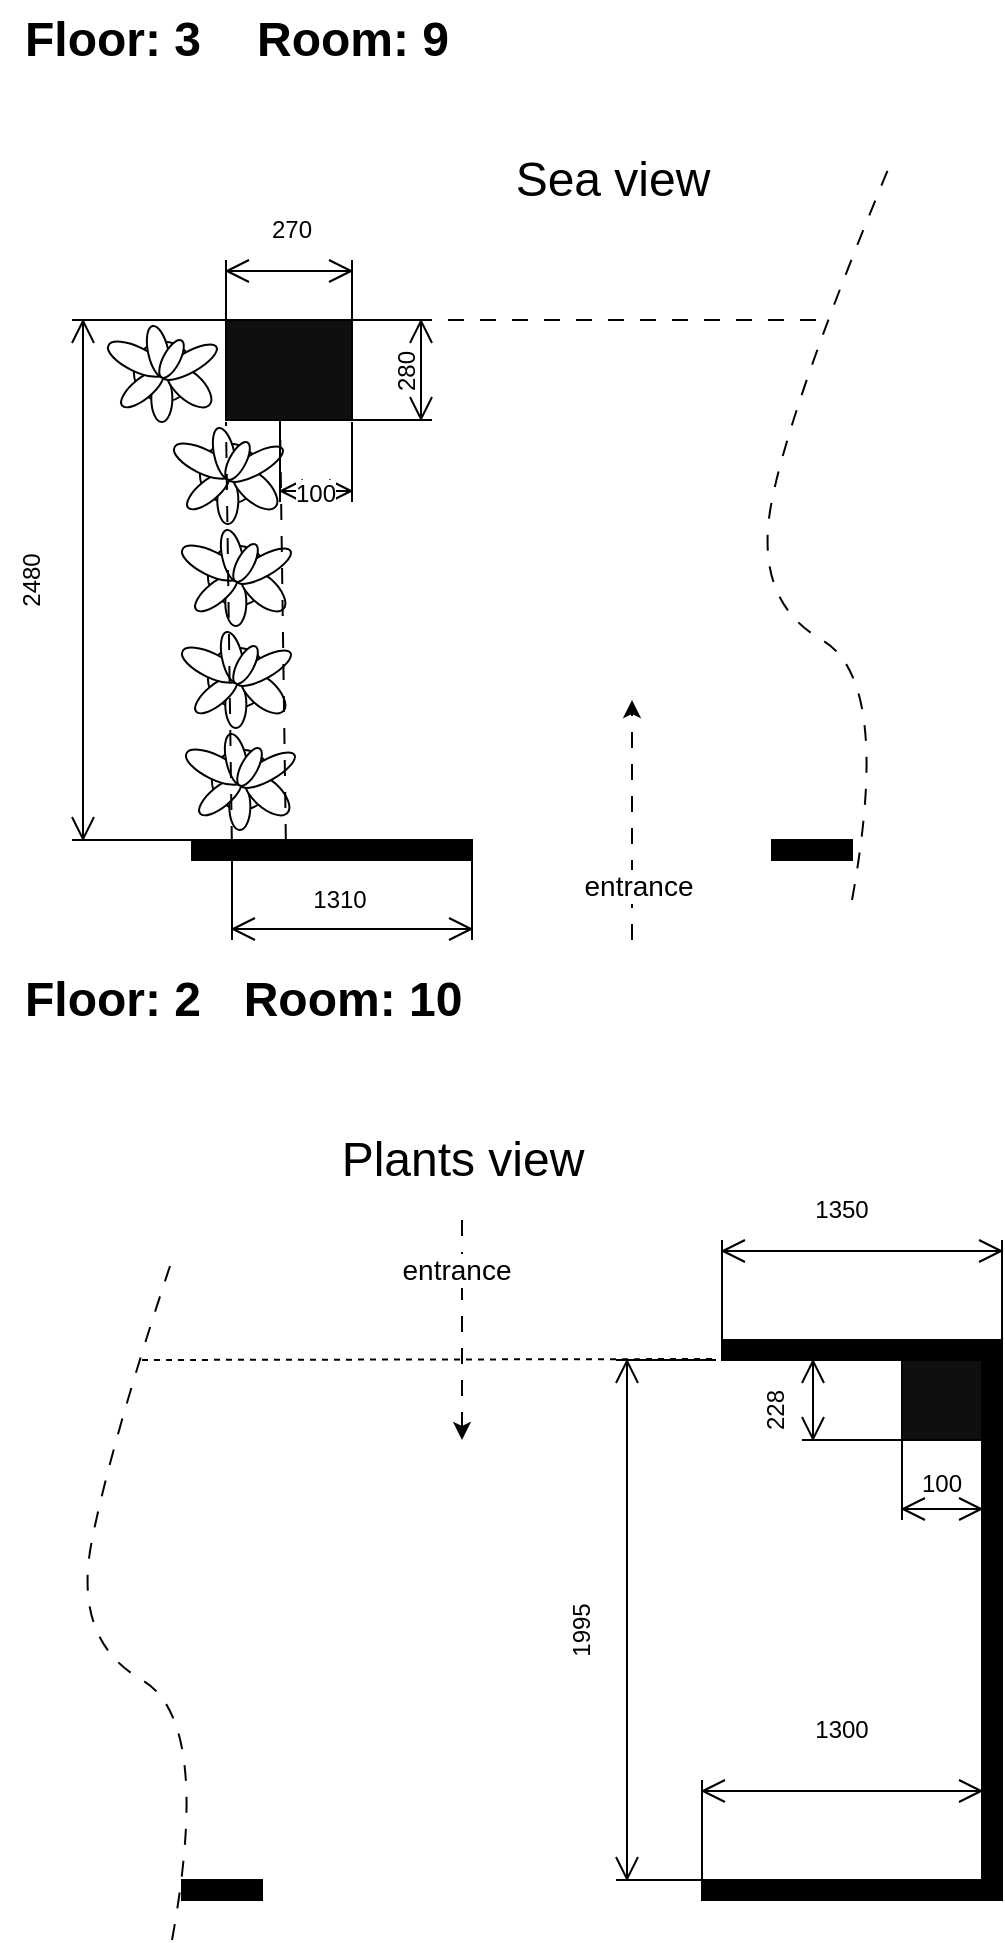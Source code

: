 <mxfile version="20.8.5" type="github">
  <diagram id="Hkj4WFlvK4-08UBy-HWi" name="Page-1">
    <mxGraphModel dx="1218" dy="785" grid="1" gridSize="10" guides="1" tooltips="1" connect="1" arrows="1" fold="1" page="1" pageScale="1" pageWidth="850" pageHeight="1100" math="0" shadow="0">
      <root>
        <mxCell id="0" />
        <mxCell id="1" parent="0" />
        <mxCell id="1bVyddex_vhO6T4n7lc5-1" value="Floor: 3" style="text;strokeColor=none;fillColor=none;html=1;fontSize=24;fontStyle=1;verticalAlign=middle;align=center;" parent="1" vertex="1">
          <mxGeometry x="40" y="40" width="100" height="40" as="geometry" />
        </mxCell>
        <mxCell id="1bVyddex_vhO6T4n7lc5-2" value="Room: 9" style="text;strokeColor=none;fillColor=none;html=1;fontSize=24;fontStyle=1;verticalAlign=middle;align=center;" parent="1" vertex="1">
          <mxGeometry x="160" y="40" width="100" height="40" as="geometry" />
        </mxCell>
        <mxCell id="1bVyddex_vhO6T4n7lc5-31" value="" style="verticalLabelPosition=bottom;html=1;verticalAlign=top;align=center;shape=mxgraph.floorplan.wall;fillColor=strokeColor;" parent="1" vertex="1">
          <mxGeometry x="385" y="980" width="140" height="10" as="geometry" />
        </mxCell>
        <mxCell id="1bVyddex_vhO6T4n7lc5-35" value="" style="verticalLabelPosition=bottom;html=1;verticalAlign=top;align=center;shape=mxgraph.floorplan.wall;fillColor=strokeColor;" parent="1" vertex="1">
          <mxGeometry x="125" y="980" width="40" height="10" as="geometry" />
        </mxCell>
        <mxCell id="1bVyddex_vhO6T4n7lc5-38" value="Plants view" style="text;strokeColor=none;fillColor=none;html=1;fontSize=24;fontStyle=0;verticalAlign=middle;align=center;" parent="1" vertex="1">
          <mxGeometry x="215" y="600" width="100" height="40" as="geometry" />
        </mxCell>
        <mxCell id="1bVyddex_vhO6T4n7lc5-39" value="" style="endArrow=classic;html=1;rounded=0;dashed=1;dashPattern=8 8;" parent="1" edge="1">
          <mxGeometry width="50" height="50" relative="1" as="geometry">
            <mxPoint x="265" y="650" as="sourcePoint" />
            <mxPoint x="265" y="760" as="targetPoint" />
          </mxGeometry>
        </mxCell>
        <mxCell id="1bVyddex_vhO6T4n7lc5-40" value="entrance" style="edgeLabel;html=1;align=center;verticalAlign=middle;resizable=0;points=[];fontSize=14;" parent="1bVyddex_vhO6T4n7lc5-39" vertex="1" connectable="0">
          <mxGeometry x="-0.544" y="-3" relative="1" as="geometry">
            <mxPoint as="offset" />
          </mxGeometry>
        </mxCell>
        <mxCell id="1bVyddex_vhO6T4n7lc5-41" value="" style="shape=dimension;direction=south;whiteSpace=wrap;html=1;align=left;points=[];verticalAlign=middle;labelBackgroundColor=#ffffff;fillColor=#0F0F0F;" parent="1" vertex="1">
          <mxGeometry x="342" y="720" width="50" height="260" as="geometry" />
        </mxCell>
        <mxCell id="1bVyddex_vhO6T4n7lc5-47" value="" style="curved=1;endArrow=none;html=1;rounded=0;dashed=1;dashPattern=8 8;strokeColor=default;endFill=0;" parent="1" edge="1">
          <mxGeometry width="50" height="50" relative="1" as="geometry">
            <mxPoint x="120" y="1010" as="sourcePoint" />
            <mxPoint x="120" y="670" as="targetPoint" />
            <Array as="points">
              <mxPoint x="140" y="900" />
              <mxPoint x="70" y="860" />
              <mxPoint x="90" y="760" />
            </Array>
          </mxGeometry>
        </mxCell>
        <mxCell id="1bVyddex_vhO6T4n7lc5-48" value="Floor: 2" style="text;strokeColor=none;fillColor=none;html=1;fontSize=24;fontStyle=1;verticalAlign=middle;align=center;" parent="1" vertex="1">
          <mxGeometry x="40" y="520" width="100" height="40" as="geometry" />
        </mxCell>
        <mxCell id="1bVyddex_vhO6T4n7lc5-49" value="Room: 10" style="text;strokeColor=none;fillColor=none;html=1;fontSize=24;fontStyle=1;verticalAlign=middle;align=center;" parent="1" vertex="1">
          <mxGeometry x="160" y="520" width="100" height="40" as="geometry" />
        </mxCell>
        <mxCell id="oBSs_YmFE9YkTBr1z26G-1" value="" style="verticalLabelPosition=bottom;html=1;verticalAlign=top;align=center;shape=mxgraph.floorplan.wall;fillColor=strokeColor;direction=south;fontSize=14;" parent="1" vertex="1">
          <mxGeometry x="525" y="720" width="10" height="270" as="geometry" />
        </mxCell>
        <mxCell id="oBSs_YmFE9YkTBr1z26G-2" value="" style="rounded=0;whiteSpace=wrap;html=1;fillColor=#0F0F0F;" parent="1" vertex="1">
          <mxGeometry x="485" y="720" width="40" height="40" as="geometry" />
        </mxCell>
        <mxCell id="oBSs_YmFE9YkTBr1z26G-4" value="" style="endArrow=none;dashed=1;html=1;rounded=0;dashPattern=8 8;strokeColor=default;fontSize=14;entryX=0;entryY=0;entryDx=0;entryDy=0;startArrow=none;" parent="1" target="oBSs_YmFE9YkTBr1z26G-2" edge="1" source="Dw6zSHdeWeAoXAIMalIu-27">
          <mxGeometry width="50" height="50" relative="1" as="geometry">
            <mxPoint x="105" y="720" as="sourcePoint" />
            <mxPoint x="465" y="740" as="targetPoint" />
          </mxGeometry>
        </mxCell>
        <mxCell id="oBSs_YmFE9YkTBr1z26G-5" value="" style="shape=dimension;whiteSpace=wrap;html=1;align=center;points=[];verticalAlign=bottom;spacingBottom=-5;labelBackgroundColor=#ffffff;fontSize=14;fillColor=#0F0F0F;" parent="1" vertex="1">
          <mxGeometry x="485" y="760" width="40" height="40" as="geometry" />
        </mxCell>
        <mxCell id="oBSs_YmFE9YkTBr1z26G-6" value="" style="shape=dimension;direction=south;whiteSpace=wrap;html=1;align=left;points=[];verticalAlign=middle;labelBackgroundColor=#ffffff;fontSize=14;fillColor=#0F0F0F;" parent="1" vertex="1">
          <mxGeometry x="435" y="720" width="50" height="40" as="geometry" />
        </mxCell>
        <mxCell id="oBSs_YmFE9YkTBr1z26G-9" value="" style="shape=dimension;direction=west;whiteSpace=wrap;html=1;align=center;points=[];verticalAlign=top;spacingTop=-8;labelBackgroundColor=#ffffff;fontSize=14;fillColor=#0F0F0F;" parent="1" vertex="1">
          <mxGeometry x="385" y="930" width="140" height="60" as="geometry" />
        </mxCell>
        <mxCell id="Dw6zSHdeWeAoXAIMalIu-1" value="" style="verticalLabelPosition=bottom;html=1;verticalAlign=top;align=center;shape=mxgraph.floorplan.plant;" vertex="1" parent="1">
          <mxGeometry x="90" y="200" width="47" height="51" as="geometry" />
        </mxCell>
        <mxCell id="Dw6zSHdeWeAoXAIMalIu-2" value="" style="verticalLabelPosition=bottom;html=1;verticalAlign=top;align=center;shape=mxgraph.floorplan.wall;fillColor=strokeColor;" vertex="1" parent="1">
          <mxGeometry x="420" y="460" width="40" height="10" as="geometry" />
        </mxCell>
        <mxCell id="Dw6zSHdeWeAoXAIMalIu-3" value="" style="verticalLabelPosition=bottom;html=1;verticalAlign=top;align=center;shape=mxgraph.floorplan.plant;" vertex="1" parent="1">
          <mxGeometry x="127" y="302" width="47" height="51" as="geometry" />
        </mxCell>
        <mxCell id="Dw6zSHdeWeAoXAIMalIu-4" value="" style="verticalLabelPosition=bottom;html=1;verticalAlign=top;align=center;shape=mxgraph.floorplan.plant;" vertex="1" parent="1">
          <mxGeometry x="127" y="353" width="47" height="51" as="geometry" />
        </mxCell>
        <mxCell id="Dw6zSHdeWeAoXAIMalIu-5" value="" style="verticalLabelPosition=bottom;html=1;verticalAlign=top;align=center;shape=mxgraph.floorplan.wall;fillColor=strokeColor;" vertex="1" parent="1">
          <mxGeometry x="130" y="460" width="140" height="10" as="geometry" />
        </mxCell>
        <mxCell id="Dw6zSHdeWeAoXAIMalIu-6" value="" style="verticalLabelPosition=bottom;html=1;verticalAlign=top;align=center;shape=mxgraph.floorplan.plant;" vertex="1" parent="1">
          <mxGeometry x="129" y="404" width="47" height="51" as="geometry" />
        </mxCell>
        <mxCell id="Dw6zSHdeWeAoXAIMalIu-7" value="" style="rounded=0;whiteSpace=wrap;html=1;fillColor=#0F0F0F;" vertex="1" parent="1">
          <mxGeometry x="147" y="200" width="63" height="50" as="geometry" />
        </mxCell>
        <mxCell id="Dw6zSHdeWeAoXAIMalIu-8" value="Sea view" style="text;strokeColor=none;fillColor=none;html=1;fontSize=24;fontStyle=0;verticalAlign=middle;align=center;" vertex="1" parent="1">
          <mxGeometry x="290" y="110" width="100" height="40" as="geometry" />
        </mxCell>
        <mxCell id="Dw6zSHdeWeAoXAIMalIu-9" value="" style="endArrow=classic;html=1;rounded=0;dashed=1;dashPattern=8 8;" edge="1" parent="1">
          <mxGeometry width="50" height="50" relative="1" as="geometry">
            <mxPoint x="350" y="510" as="sourcePoint" />
            <mxPoint x="350" y="390" as="targetPoint" />
          </mxGeometry>
        </mxCell>
        <mxCell id="Dw6zSHdeWeAoXAIMalIu-10" value="entrance" style="edgeLabel;html=1;align=center;verticalAlign=middle;resizable=0;points=[];fontSize=14;" vertex="1" connectable="0" parent="Dw6zSHdeWeAoXAIMalIu-9">
          <mxGeometry x="-0.544" y="-3" relative="1" as="geometry">
            <mxPoint as="offset" />
          </mxGeometry>
        </mxCell>
        <mxCell id="Dw6zSHdeWeAoXAIMalIu-11" value="" style="shape=dimension;direction=south;whiteSpace=wrap;html=1;align=left;points=[];verticalAlign=middle;labelBackgroundColor=#ffffff;fillColor=#0F0F0F;" vertex="1" parent="1">
          <mxGeometry x="70" y="200" width="90" height="260" as="geometry" />
        </mxCell>
        <mxCell id="Dw6zSHdeWeAoXAIMalIu-12" value="" style="shape=dimension;direction=west;whiteSpace=wrap;html=1;align=center;points=[];verticalAlign=top;spacingTop=-8;labelBackgroundColor=#ffffff;fillColor=#0F0F0F;" vertex="1" parent="1">
          <mxGeometry x="147" y="170" width="63" height="30" as="geometry" />
        </mxCell>
        <mxCell id="Dw6zSHdeWeAoXAIMalIu-13" value="" style="endArrow=none;dashed=1;html=1;rounded=0;dashPattern=8 8;exitX=1;exitY=0;exitDx=0;exitDy=0;" edge="1" parent="1" source="Dw6zSHdeWeAoXAIMalIu-7">
          <mxGeometry width="50" height="50" relative="1" as="geometry">
            <mxPoint x="480" y="320" as="sourcePoint" />
            <mxPoint x="450" y="200" as="targetPoint" />
          </mxGeometry>
        </mxCell>
        <mxCell id="Dw6zSHdeWeAoXAIMalIu-14" value="" style="curved=1;endArrow=none;html=1;rounded=0;dashed=1;dashPattern=8 8;strokeColor=default;endFill=0;" edge="1" parent="1">
          <mxGeometry width="50" height="50" relative="1" as="geometry">
            <mxPoint x="460" y="490" as="sourcePoint" />
            <mxPoint x="480" y="120" as="targetPoint" />
            <Array as="points">
              <mxPoint x="480" y="380" />
              <mxPoint x="410" y="340" />
              <mxPoint x="430" y="240" />
            </Array>
          </mxGeometry>
        </mxCell>
        <mxCell id="Dw6zSHdeWeAoXAIMalIu-15" value="" style="shape=dimension;whiteSpace=wrap;html=1;align=center;points=[];verticalAlign=bottom;spacingBottom=-5;labelBackgroundColor=#ffffff;fontSize=14;fillColor=#0F0F0F;" vertex="1" parent="1">
          <mxGeometry x="150" y="470" width="120" height="40" as="geometry" />
        </mxCell>
        <mxCell id="Dw6zSHdeWeAoXAIMalIu-16" value="2480" style="text;html=1;strokeColor=none;fillColor=none;align=center;verticalAlign=middle;whiteSpace=wrap;rounded=0;rotation=270;" vertex="1" parent="1">
          <mxGeometry x="20" y="315" width="60" height="30" as="geometry" />
        </mxCell>
        <mxCell id="Dw6zSHdeWeAoXAIMalIu-17" value="" style="endArrow=none;dashed=1;html=1;rounded=0;dashPattern=8 8;entryX=0;entryY=1;entryDx=0;entryDy=0;exitX=1;exitY=0.056;exitDx=0;exitDy=0;exitPerimeter=0;" edge="1" parent="1">
          <mxGeometry width="50" height="50" relative="1" as="geometry">
            <mxPoint x="176.92" y="460" as="sourcePoint" />
            <mxPoint x="174" y="250" as="targetPoint" />
          </mxGeometry>
        </mxCell>
        <mxCell id="Dw6zSHdeWeAoXAIMalIu-18" value="" style="verticalLabelPosition=bottom;html=1;verticalAlign=top;align=center;shape=mxgraph.floorplan.plant;" vertex="1" parent="1">
          <mxGeometry x="123" y="251" width="47" height="51" as="geometry" />
        </mxCell>
        <mxCell id="Dw6zSHdeWeAoXAIMalIu-19" value="270" style="text;html=1;strokeColor=none;fillColor=none;align=center;verticalAlign=middle;whiteSpace=wrap;rounded=0;" vertex="1" parent="1">
          <mxGeometry x="150" y="140" width="60" height="30" as="geometry" />
        </mxCell>
        <mxCell id="Dw6zSHdeWeAoXAIMalIu-20" value="1310" style="text;html=1;strokeColor=none;fillColor=none;align=center;verticalAlign=middle;whiteSpace=wrap;rounded=0;" vertex="1" parent="1">
          <mxGeometry x="174" y="475" width="60" height="30" as="geometry" />
        </mxCell>
        <mxCell id="Dw6zSHdeWeAoXAIMalIu-21" value="100" style="shape=dimension;whiteSpace=wrap;html=1;align=center;points=[];verticalAlign=bottom;spacingBottom=-5;labelBackgroundColor=#ffffff" vertex="1" parent="1">
          <mxGeometry x="174" y="251" width="36" height="40" as="geometry" />
        </mxCell>
        <mxCell id="Dw6zSHdeWeAoXAIMalIu-22" value="" style="endArrow=none;dashed=1;html=1;rounded=0;dashPattern=8 8;entryX=0;entryY=1;entryDx=0;entryDy=0;exitX=1;exitY=0.056;exitDx=0;exitDy=0;exitPerimeter=0;" edge="1" parent="1">
          <mxGeometry width="50" height="50" relative="1" as="geometry">
            <mxPoint x="149.92" y="461" as="sourcePoint" />
            <mxPoint x="147" y="251" as="targetPoint" />
          </mxGeometry>
        </mxCell>
        <mxCell id="Dw6zSHdeWeAoXAIMalIu-23" value="" style="shape=dimension;direction=north;whiteSpace=wrap;html=1;align=right;points=[];verticalAlign=middle;labelBackgroundColor=#ffffff" vertex="1" parent="1">
          <mxGeometry x="210" y="200" width="40" height="50" as="geometry" />
        </mxCell>
        <mxCell id="Dw6zSHdeWeAoXAIMalIu-24" value="280" style="text;html=1;strokeColor=none;fillColor=none;align=center;verticalAlign=middle;whiteSpace=wrap;rounded=0;rotation=270;" vertex="1" parent="1">
          <mxGeometry x="207" y="210.5" width="60" height="30" as="geometry" />
        </mxCell>
        <mxCell id="Dw6zSHdeWeAoXAIMalIu-25" value="1300" style="text;html=1;strokeColor=none;fillColor=none;align=center;verticalAlign=middle;whiteSpace=wrap;rounded=0;" vertex="1" parent="1">
          <mxGeometry x="425" y="890" width="60" height="30" as="geometry" />
        </mxCell>
        <mxCell id="Dw6zSHdeWeAoXAIMalIu-27" value="" style="verticalLabelPosition=bottom;html=1;verticalAlign=top;align=center;shape=mxgraph.floorplan.wall;fillColor=strokeColor;" vertex="1" parent="1">
          <mxGeometry x="395" y="710" width="140" height="10" as="geometry" />
        </mxCell>
        <mxCell id="Dw6zSHdeWeAoXAIMalIu-29" value="" style="endArrow=none;dashed=1;html=1;rounded=0;entryX=-0.025;entryY=0.95;entryDx=0;entryDy=0;entryPerimeter=0;" edge="1" parent="1" target="Dw6zSHdeWeAoXAIMalIu-27">
          <mxGeometry width="50" height="50" relative="1" as="geometry">
            <mxPoint x="105" y="720" as="sourcePoint" />
            <mxPoint x="255" y="700" as="targetPoint" />
          </mxGeometry>
        </mxCell>
        <mxCell id="Dw6zSHdeWeAoXAIMalIu-30" value="100" style="text;html=1;strokeColor=none;fillColor=none;align=center;verticalAlign=middle;whiteSpace=wrap;rounded=0;" vertex="1" parent="1">
          <mxGeometry x="475" y="767" width="60" height="30" as="geometry" />
        </mxCell>
        <mxCell id="Dw6zSHdeWeAoXAIMalIu-31" value="228" style="text;html=1;strokeColor=none;fillColor=none;align=center;verticalAlign=middle;whiteSpace=wrap;rounded=0;rotation=270;" vertex="1" parent="1">
          <mxGeometry x="392" y="730" width="60" height="30" as="geometry" />
        </mxCell>
        <mxCell id="Dw6zSHdeWeAoXAIMalIu-32" value="" style="shape=dimension;direction=west;whiteSpace=wrap;html=1;align=center;points=[];verticalAlign=top;spacingTop=-8;labelBackgroundColor=#ffffff;fontSize=14;fillColor=#0F0F0F;" vertex="1" parent="1">
          <mxGeometry x="395" y="660" width="140" height="60" as="geometry" />
        </mxCell>
        <mxCell id="Dw6zSHdeWeAoXAIMalIu-33" value="1350" style="text;html=1;strokeColor=none;fillColor=none;align=center;verticalAlign=middle;whiteSpace=wrap;rounded=0;" vertex="1" parent="1">
          <mxGeometry x="425" y="630" width="60" height="30" as="geometry" />
        </mxCell>
        <mxCell id="Dw6zSHdeWeAoXAIMalIu-34" value="1995" style="text;html=1;strokeColor=none;fillColor=none;align=center;verticalAlign=middle;whiteSpace=wrap;rounded=0;rotation=270;" vertex="1" parent="1">
          <mxGeometry x="295" y="840" width="60" height="30" as="geometry" />
        </mxCell>
      </root>
    </mxGraphModel>
  </diagram>
</mxfile>

